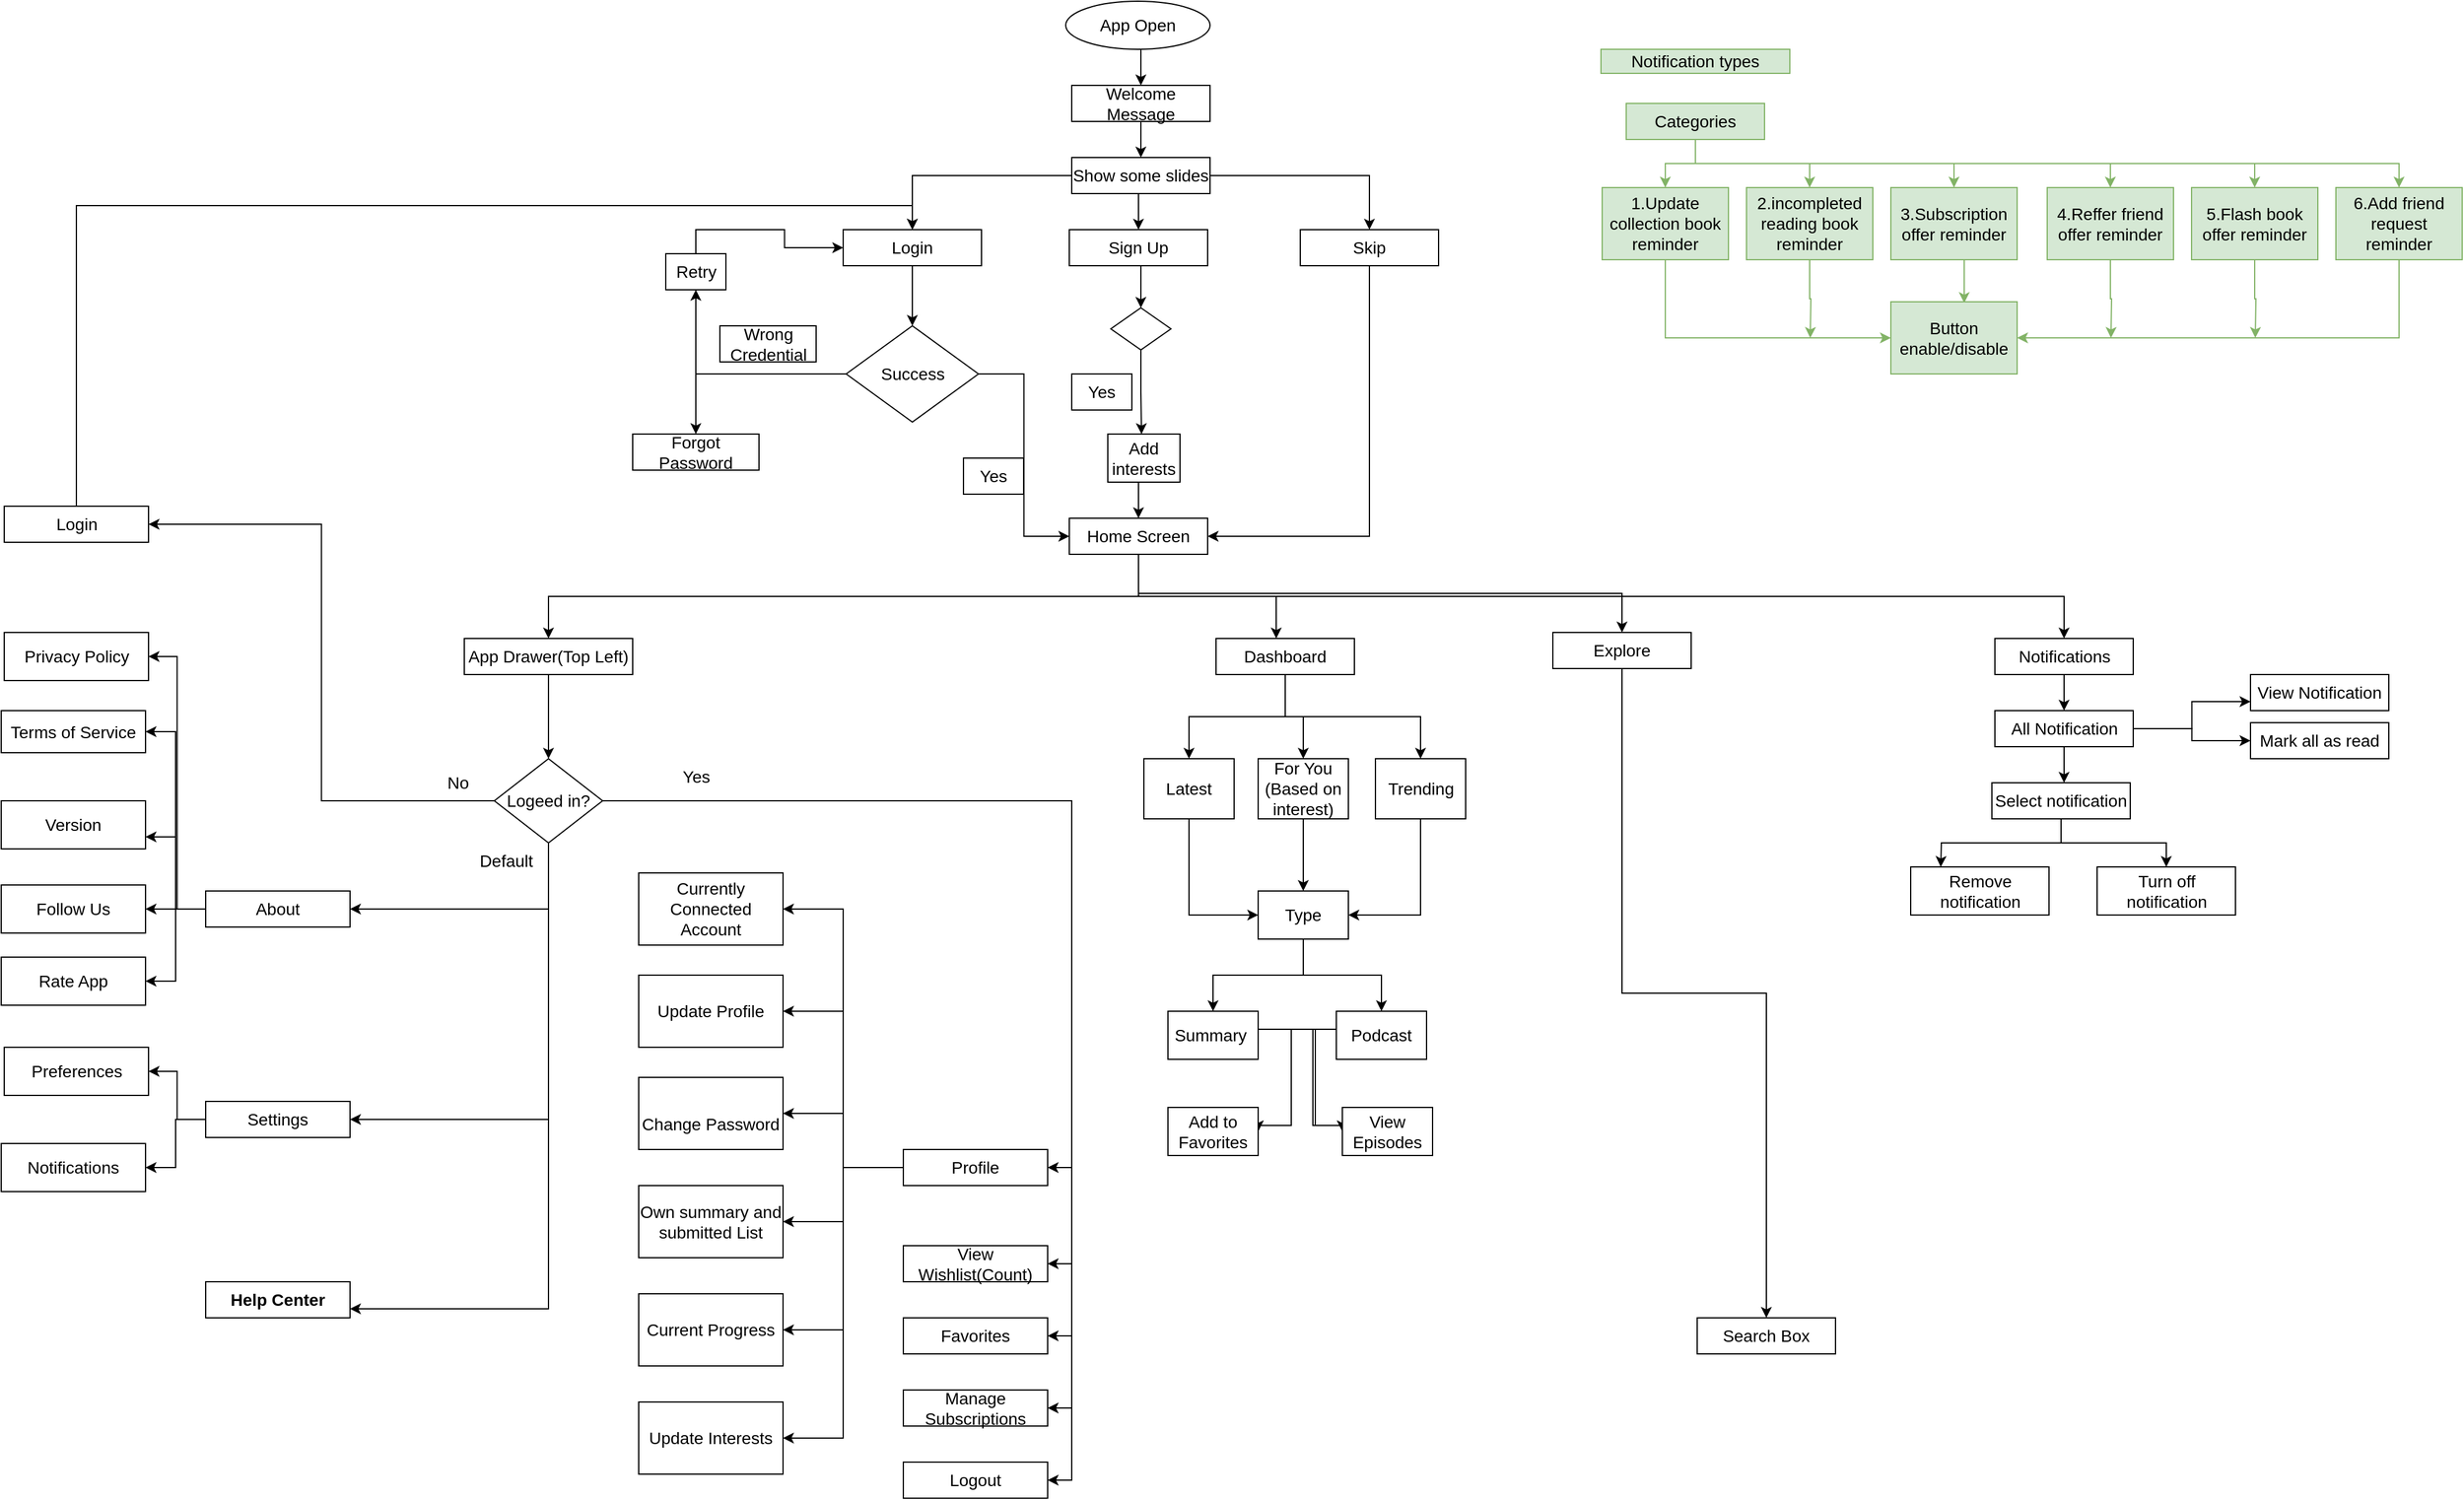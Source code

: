<mxfile version="14.8.5" type="github">
  <diagram id="t7YS_TH_fgyImCrVqkUV" name="Page-1">
    <mxGraphModel dx="3612" dy="1235" grid="1" gridSize="10" guides="1" tooltips="1" connect="1" arrows="1" fold="1" page="1" pageScale="1" pageWidth="1600" pageHeight="2000" math="0" shadow="0">
      <root>
        <mxCell id="0" />
        <mxCell id="1" parent="0" />
        <mxCell id="bzh6Z4zs26yQEtlKFoZD-1" style="edgeStyle=orthogonalEdgeStyle;rounded=0;orthogonalLoop=1;jettySize=auto;html=1;exitX=0.5;exitY=1;exitDx=0;exitDy=0;entryX=0.5;entryY=0;entryDx=0;entryDy=0;fontSize=14;labelBorderColor=none;" parent="1" source="bzh6Z4zs26yQEtlKFoZD-2" target="bzh6Z4zs26yQEtlKFoZD-4" edge="1">
          <mxGeometry relative="1" as="geometry" />
        </mxCell>
        <mxCell id="bzh6Z4zs26yQEtlKFoZD-2" value="&lt;font style=&quot;font-size: 14px;&quot;&gt;App Open&lt;/font&gt;" style="ellipse;whiteSpace=wrap;html=1;fontSize=14;labelBorderColor=none;" parent="1" vertex="1">
          <mxGeometry x="-85" y="40" width="120" height="40" as="geometry" />
        </mxCell>
        <mxCell id="bzh6Z4zs26yQEtlKFoZD-3" style="edgeStyle=orthogonalEdgeStyle;rounded=0;orthogonalLoop=1;jettySize=auto;html=1;exitX=0.5;exitY=1;exitDx=0;exitDy=0;entryX=0.5;entryY=0;entryDx=0;entryDy=0;fontSize=14;labelBorderColor=none;" parent="1" source="bzh6Z4zs26yQEtlKFoZD-4" target="bzh6Z4zs26yQEtlKFoZD-13" edge="1">
          <mxGeometry relative="1" as="geometry" />
        </mxCell>
        <mxCell id="bzh6Z4zs26yQEtlKFoZD-4" value="Welcome Message" style="rounded=0;whiteSpace=wrap;html=1;fontSize=14;labelBorderColor=none;" parent="1" vertex="1">
          <mxGeometry x="-80" y="110" width="115" height="30" as="geometry" />
        </mxCell>
        <mxCell id="bzh6Z4zs26yQEtlKFoZD-51" style="edgeStyle=orthogonalEdgeStyle;rounded=0;orthogonalLoop=1;jettySize=auto;html=1;exitX=0.5;exitY=1;exitDx=0;exitDy=0;entryX=0.5;entryY=0;entryDx=0;entryDy=0;fontSize=14;labelBorderColor=none;" parent="1" source="bzh6Z4zs26yQEtlKFoZD-6" target="bzh6Z4zs26yQEtlKFoZD-42" edge="1">
          <mxGeometry relative="1" as="geometry" />
        </mxCell>
        <mxCell id="bzh6Z4zs26yQEtlKFoZD-6" value="Sign Up" style="rounded=0;whiteSpace=wrap;html=1;fontSize=14;labelBorderColor=none;" parent="1" vertex="1">
          <mxGeometry x="-82" y="230" width="115" height="30" as="geometry" />
        </mxCell>
        <mxCell id="bzh6Z4zs26yQEtlKFoZD-28" style="edgeStyle=orthogonalEdgeStyle;rounded=0;orthogonalLoop=1;jettySize=auto;html=1;exitX=0.5;exitY=1;exitDx=0;exitDy=0;entryX=0.5;entryY=0;entryDx=0;entryDy=0;fontSize=14;labelBorderColor=none;" parent="1" source="bzh6Z4zs26yQEtlKFoZD-8" target="bzh6Z4zs26yQEtlKFoZD-14" edge="1">
          <mxGeometry relative="1" as="geometry" />
        </mxCell>
        <mxCell id="bzh6Z4zs26yQEtlKFoZD-8" value="Login" style="rounded=0;whiteSpace=wrap;html=1;fontSize=14;labelBorderColor=none;" parent="1" vertex="1">
          <mxGeometry x="-270" y="230" width="115" height="30" as="geometry" />
        </mxCell>
        <mxCell id="bzh6Z4zs26yQEtlKFoZD-56" style="edgeStyle=orthogonalEdgeStyle;rounded=0;orthogonalLoop=1;jettySize=auto;html=1;exitX=0.5;exitY=1;exitDx=0;exitDy=0;entryX=1;entryY=0.5;entryDx=0;entryDy=0;fontSize=14;labelBorderColor=none;" parent="1" source="bzh6Z4zs26yQEtlKFoZD-9" target="bzh6Z4zs26yQEtlKFoZD-15" edge="1">
          <mxGeometry relative="1" as="geometry" />
        </mxCell>
        <mxCell id="bzh6Z4zs26yQEtlKFoZD-9" value="Skip" style="rounded=0;whiteSpace=wrap;html=1;fontSize=14;labelBorderColor=none;" parent="1" vertex="1">
          <mxGeometry x="110" y="230" width="115" height="30" as="geometry" />
        </mxCell>
        <mxCell id="bzh6Z4zs26yQEtlKFoZD-10" style="edgeStyle=orthogonalEdgeStyle;rounded=0;orthogonalLoop=1;jettySize=auto;html=1;exitX=0.5;exitY=1;exitDx=0;exitDy=0;entryX=0.5;entryY=0;entryDx=0;entryDy=0;fontSize=14;labelBorderColor=none;" parent="1" source="bzh6Z4zs26yQEtlKFoZD-13" target="bzh6Z4zs26yQEtlKFoZD-6" edge="1">
          <mxGeometry relative="1" as="geometry" />
        </mxCell>
        <mxCell id="bzh6Z4zs26yQEtlKFoZD-11" style="edgeStyle=orthogonalEdgeStyle;rounded=0;orthogonalLoop=1;jettySize=auto;html=1;exitX=0;exitY=0.5;exitDx=0;exitDy=0;fontSize=14;labelBorderColor=none;" parent="1" source="bzh6Z4zs26yQEtlKFoZD-13" target="bzh6Z4zs26yQEtlKFoZD-8" edge="1">
          <mxGeometry relative="1" as="geometry" />
        </mxCell>
        <mxCell id="bzh6Z4zs26yQEtlKFoZD-12" style="edgeStyle=orthogonalEdgeStyle;rounded=0;orthogonalLoop=1;jettySize=auto;html=1;exitX=1;exitY=0.5;exitDx=0;exitDy=0;entryX=0.5;entryY=0;entryDx=0;entryDy=0;fontSize=14;labelBorderColor=none;" parent="1" source="bzh6Z4zs26yQEtlKFoZD-13" target="bzh6Z4zs26yQEtlKFoZD-9" edge="1">
          <mxGeometry relative="1" as="geometry" />
        </mxCell>
        <mxCell id="bzh6Z4zs26yQEtlKFoZD-13" value="Show some slides" style="rounded=0;whiteSpace=wrap;html=1;fontSize=14;labelBorderColor=none;" parent="1" vertex="1">
          <mxGeometry x="-80" y="170" width="115" height="30" as="geometry" />
        </mxCell>
        <mxCell id="bzh6Z4zs26yQEtlKFoZD-29" style="edgeStyle=orthogonalEdgeStyle;rounded=0;orthogonalLoop=1;jettySize=auto;html=1;exitX=1;exitY=0.5;exitDx=0;exitDy=0;entryX=0;entryY=0.5;entryDx=0;entryDy=0;fontSize=14;labelBorderColor=none;" parent="1" source="bzh6Z4zs26yQEtlKFoZD-14" target="bzh6Z4zs26yQEtlKFoZD-15" edge="1">
          <mxGeometry relative="1" as="geometry" />
        </mxCell>
        <mxCell id="bzh6Z4zs26yQEtlKFoZD-38" style="edgeStyle=orthogonalEdgeStyle;rounded=0;orthogonalLoop=1;jettySize=auto;html=1;exitX=0;exitY=0.5;exitDx=0;exitDy=0;entryX=0.5;entryY=1;entryDx=0;entryDy=0;fontSize=14;labelBorderColor=none;" parent="1" source="bzh6Z4zs26yQEtlKFoZD-14" target="bzh6Z4zs26yQEtlKFoZD-24" edge="1">
          <mxGeometry relative="1" as="geometry" />
        </mxCell>
        <mxCell id="bzh6Z4zs26yQEtlKFoZD-41" style="edgeStyle=orthogonalEdgeStyle;rounded=0;orthogonalLoop=1;jettySize=auto;html=1;exitX=0;exitY=0.5;exitDx=0;exitDy=0;entryX=0.5;entryY=0;entryDx=0;entryDy=0;fontSize=14;labelBorderColor=none;" parent="1" source="bzh6Z4zs26yQEtlKFoZD-14" target="bzh6Z4zs26yQEtlKFoZD-20" edge="1">
          <mxGeometry relative="1" as="geometry" />
        </mxCell>
        <mxCell id="bzh6Z4zs26yQEtlKFoZD-14" value="Success" style="rhombus;whiteSpace=wrap;html=1;fontSize=14;labelBorderColor=none;" parent="1" vertex="1">
          <mxGeometry x="-267.5" y="310" width="110" height="80" as="geometry" />
        </mxCell>
        <mxCell id="bzh6Z4zs26yQEtlKFoZD-48" style="edgeStyle=orthogonalEdgeStyle;rounded=0;orthogonalLoop=1;jettySize=auto;html=1;exitX=0.5;exitY=1;exitDx=0;exitDy=0;entryX=0.435;entryY=0;entryDx=0;entryDy=0;entryPerimeter=0;fontSize=14;labelBorderColor=none;" parent="1" source="bzh6Z4zs26yQEtlKFoZD-15" target="bzh6Z4zs26yQEtlKFoZD-17" edge="1">
          <mxGeometry relative="1" as="geometry" />
        </mxCell>
        <mxCell id="bzh6Z4zs26yQEtlKFoZD-49" style="edgeStyle=orthogonalEdgeStyle;rounded=0;orthogonalLoop=1;jettySize=auto;html=1;exitX=0.5;exitY=1;exitDx=0;exitDy=0;entryX=0.5;entryY=0;entryDx=0;entryDy=0;fontSize=14;labelBorderColor=none;" parent="1" source="bzh6Z4zs26yQEtlKFoZD-15" target="bzh6Z4zs26yQEtlKFoZD-18" edge="1">
          <mxGeometry relative="1" as="geometry" />
        </mxCell>
        <mxCell id="bzh6Z4zs26yQEtlKFoZD-50" style="edgeStyle=orthogonalEdgeStyle;rounded=0;orthogonalLoop=1;jettySize=auto;html=1;exitX=0.5;exitY=1;exitDx=0;exitDy=0;fontSize=14;labelBorderColor=none;" parent="1" source="bzh6Z4zs26yQEtlKFoZD-15" target="bzh6Z4zs26yQEtlKFoZD-19" edge="1">
          <mxGeometry relative="1" as="geometry" />
        </mxCell>
        <mxCell id="jzZjJDRc0cQQ_kIJz3c9-16" style="edgeStyle=orthogonalEdgeStyle;rounded=0;orthogonalLoop=1;jettySize=auto;html=1;exitX=0.5;exitY=1;exitDx=0;exitDy=0;entryX=0.5;entryY=0;entryDx=0;entryDy=0;fontSize=14;labelBorderColor=none;" parent="1" source="bzh6Z4zs26yQEtlKFoZD-15" target="bzh6Z4zs26yQEtlKFoZD-16" edge="1">
          <mxGeometry relative="1" as="geometry" />
        </mxCell>
        <mxCell id="bzh6Z4zs26yQEtlKFoZD-15" value="Home Screen" style="rounded=0;whiteSpace=wrap;html=1;fontSize=14;labelBorderColor=none;" parent="1" vertex="1">
          <mxGeometry x="-82" y="470" width="115" height="30" as="geometry" />
        </mxCell>
        <mxCell id="jzZjJDRc0cQQ_kIJz3c9-20" style="edgeStyle=orthogonalEdgeStyle;rounded=0;orthogonalLoop=1;jettySize=auto;html=1;exitX=0.5;exitY=1;exitDx=0;exitDy=0;entryX=0.5;entryY=0;entryDx=0;entryDy=0;fontSize=14;labelBorderColor=none;" parent="1" source="bzh6Z4zs26yQEtlKFoZD-16" target="wYOs1hw6T_1-Dhefr2wr-110" edge="1">
          <mxGeometry relative="1" as="geometry" />
        </mxCell>
        <mxCell id="bzh6Z4zs26yQEtlKFoZD-16" value="App Drawer(Top Left)" style="rounded=0;whiteSpace=wrap;html=1;fontSize=14;labelBorderColor=none;" parent="1" vertex="1">
          <mxGeometry x="-585" y="570" width="140" height="30" as="geometry" />
        </mxCell>
        <mxCell id="bzh6Z4zs26yQEtlKFoZD-73" style="edgeStyle=orthogonalEdgeStyle;rounded=0;orthogonalLoop=1;jettySize=auto;html=1;exitX=0.5;exitY=1;exitDx=0;exitDy=0;entryX=0.5;entryY=0;entryDx=0;entryDy=0;fontSize=14;labelBorderColor=none;" parent="1" source="bzh6Z4zs26yQEtlKFoZD-17" target="bzh6Z4zs26yQEtlKFoZD-57" edge="1">
          <mxGeometry relative="1" as="geometry" />
        </mxCell>
        <mxCell id="bzh6Z4zs26yQEtlKFoZD-74" style="edgeStyle=orthogonalEdgeStyle;rounded=0;orthogonalLoop=1;jettySize=auto;html=1;exitX=0.5;exitY=1;exitDx=0;exitDy=0;entryX=0.5;entryY=0;entryDx=0;entryDy=0;fontSize=14;labelBorderColor=none;" parent="1" source="bzh6Z4zs26yQEtlKFoZD-17" target="bzh6Z4zs26yQEtlKFoZD-58" edge="1">
          <mxGeometry relative="1" as="geometry" />
        </mxCell>
        <mxCell id="bzh6Z4zs26yQEtlKFoZD-75" style="edgeStyle=orthogonalEdgeStyle;rounded=0;orthogonalLoop=1;jettySize=auto;html=1;exitX=0.5;exitY=1;exitDx=0;exitDy=0;fontSize=14;labelBorderColor=none;" parent="1" source="bzh6Z4zs26yQEtlKFoZD-17" target="bzh6Z4zs26yQEtlKFoZD-59" edge="1">
          <mxGeometry relative="1" as="geometry" />
        </mxCell>
        <mxCell id="bzh6Z4zs26yQEtlKFoZD-17" value="Dashboard" style="rounded=0;whiteSpace=wrap;html=1;fontSize=14;labelBorderColor=none;" parent="1" vertex="1">
          <mxGeometry x="40" y="570" width="115" height="30" as="geometry" />
        </mxCell>
        <mxCell id="jzZjJDRc0cQQ_kIJz3c9-71" style="edgeStyle=orthogonalEdgeStyle;rounded=0;orthogonalLoop=1;jettySize=auto;html=1;exitX=0.5;exitY=1;exitDx=0;exitDy=0;entryX=0.5;entryY=0;entryDx=0;entryDy=0;fontSize=14;labelBorderColor=none;" parent="1" source="bzh6Z4zs26yQEtlKFoZD-18" target="jzZjJDRc0cQQ_kIJz3c9-70" edge="1">
          <mxGeometry relative="1" as="geometry" />
        </mxCell>
        <mxCell id="bzh6Z4zs26yQEtlKFoZD-18" value="Explore&lt;br style=&quot;font-size: 14px;&quot;&gt;" style="rounded=0;whiteSpace=wrap;html=1;fontSize=14;labelBorderColor=none;" parent="1" vertex="1">
          <mxGeometry x="320" y="565" width="115" height="30" as="geometry" />
        </mxCell>
        <mxCell id="3H9cu1yrekagmBGRHgR9-22" style="edgeStyle=orthogonalEdgeStyle;rounded=0;orthogonalLoop=1;jettySize=auto;html=1;exitX=0.5;exitY=1;exitDx=0;exitDy=0;entryX=0.5;entryY=0;entryDx=0;entryDy=0;fontSize=14;labelBorderColor=none;" parent="1" source="bzh6Z4zs26yQEtlKFoZD-19" target="3H9cu1yrekagmBGRHgR9-21" edge="1">
          <mxGeometry relative="1" as="geometry" />
        </mxCell>
        <mxCell id="bzh6Z4zs26yQEtlKFoZD-19" value="Notifications" style="rounded=0;whiteSpace=wrap;html=1;fontSize=14;labelBorderColor=none;" parent="1" vertex="1">
          <mxGeometry x="687.5" y="570" width="115" height="30" as="geometry" />
        </mxCell>
        <mxCell id="bzh6Z4zs26yQEtlKFoZD-20" value="Forgot Password" style="rounded=0;whiteSpace=wrap;html=1;fontSize=14;labelBorderColor=none;" parent="1" vertex="1">
          <mxGeometry x="-445" y="400" width="105" height="30" as="geometry" />
        </mxCell>
        <mxCell id="bzh6Z4zs26yQEtlKFoZD-39" style="edgeStyle=orthogonalEdgeStyle;rounded=0;orthogonalLoop=1;jettySize=auto;html=1;exitX=0.5;exitY=0;exitDx=0;exitDy=0;entryX=0;entryY=0.5;entryDx=0;entryDy=0;fontSize=14;labelBorderColor=none;" parent="1" source="bzh6Z4zs26yQEtlKFoZD-24" target="bzh6Z4zs26yQEtlKFoZD-8" edge="1">
          <mxGeometry relative="1" as="geometry" />
        </mxCell>
        <mxCell id="bzh6Z4zs26yQEtlKFoZD-24" value="Retry" style="rounded=0;whiteSpace=wrap;html=1;fontSize=14;labelBorderColor=none;" parent="1" vertex="1">
          <mxGeometry x="-417.5" y="250" width="50" height="30" as="geometry" />
        </mxCell>
        <mxCell id="bzh6Z4zs26yQEtlKFoZD-33" value="Yes" style="rounded=0;whiteSpace=wrap;html=1;fontSize=14;labelBorderColor=none;" parent="1" vertex="1">
          <mxGeometry x="-170" y="420" width="50" height="30" as="geometry" />
        </mxCell>
        <mxCell id="bzh6Z4zs26yQEtlKFoZD-37" value="Wrong Credential" style="rounded=0;whiteSpace=wrap;html=1;fontSize=14;labelBorderColor=none;" parent="1" vertex="1">
          <mxGeometry x="-372.5" y="310" width="80" height="30" as="geometry" />
        </mxCell>
        <mxCell id="bzh6Z4zs26yQEtlKFoZD-55" style="edgeStyle=orthogonalEdgeStyle;rounded=0;orthogonalLoop=1;jettySize=auto;html=1;exitX=0.5;exitY=1;exitDx=0;exitDy=0;entryX=0.467;entryY=0;entryDx=0;entryDy=0;entryPerimeter=0;fontSize=14;labelBorderColor=none;" parent="1" source="bzh6Z4zs26yQEtlKFoZD-42" target="bzh6Z4zs26yQEtlKFoZD-53" edge="1">
          <mxGeometry relative="1" as="geometry">
            <mxPoint x="-22" y="390" as="targetPoint" />
          </mxGeometry>
        </mxCell>
        <mxCell id="bzh6Z4zs26yQEtlKFoZD-42" value="" style="rhombus;whiteSpace=wrap;html=1;fontSize=14;labelBorderColor=none;" parent="1" vertex="1">
          <mxGeometry x="-47.5" y="295" width="50" height="35" as="geometry" />
        </mxCell>
        <mxCell id="bzh6Z4zs26yQEtlKFoZD-46" value="Yes" style="rounded=0;whiteSpace=wrap;html=1;fontSize=14;labelBorderColor=none;" parent="1" vertex="1">
          <mxGeometry x="-80" y="350" width="50" height="30" as="geometry" />
        </mxCell>
        <mxCell id="bzh6Z4zs26yQEtlKFoZD-54" style="edgeStyle=orthogonalEdgeStyle;rounded=0;orthogonalLoop=1;jettySize=auto;html=1;exitX=0.5;exitY=1;exitDx=0;exitDy=0;entryX=0.5;entryY=0;entryDx=0;entryDy=0;fontSize=14;labelBorderColor=none;" parent="1" source="bzh6Z4zs26yQEtlKFoZD-53" target="bzh6Z4zs26yQEtlKFoZD-15" edge="1">
          <mxGeometry relative="1" as="geometry" />
        </mxCell>
        <mxCell id="bzh6Z4zs26yQEtlKFoZD-53" value="Add interests" style="rounded=0;whiteSpace=wrap;html=1;fontSize=14;labelBorderColor=none;" parent="1" vertex="1">
          <mxGeometry x="-50" y="400" width="60" height="40" as="geometry" />
        </mxCell>
        <mxCell id="bzh6Z4zs26yQEtlKFoZD-67" style="edgeStyle=orthogonalEdgeStyle;rounded=0;orthogonalLoop=1;jettySize=auto;html=1;exitX=0.5;exitY=1;exitDx=0;exitDy=0;entryX=0;entryY=0.5;entryDx=0;entryDy=0;fontSize=14;labelBorderColor=none;" parent="1" source="bzh6Z4zs26yQEtlKFoZD-57" target="bzh6Z4zs26yQEtlKFoZD-66" edge="1">
          <mxGeometry relative="1" as="geometry" />
        </mxCell>
        <mxCell id="bzh6Z4zs26yQEtlKFoZD-57" value="Latest" style="rounded=0;whiteSpace=wrap;html=1;fontSize=14;labelBorderColor=none;" parent="1" vertex="1">
          <mxGeometry x="-20" y="670" width="75" height="50" as="geometry" />
        </mxCell>
        <mxCell id="bzh6Z4zs26yQEtlKFoZD-68" style="edgeStyle=orthogonalEdgeStyle;rounded=0;orthogonalLoop=1;jettySize=auto;html=1;exitX=0.5;exitY=1;exitDx=0;exitDy=0;entryX=0.5;entryY=0;entryDx=0;entryDy=0;fontSize=14;labelBorderColor=none;" parent="1" source="bzh6Z4zs26yQEtlKFoZD-58" target="bzh6Z4zs26yQEtlKFoZD-66" edge="1">
          <mxGeometry relative="1" as="geometry" />
        </mxCell>
        <mxCell id="bzh6Z4zs26yQEtlKFoZD-58" value="For You&lt;br style=&quot;font-size: 14px;&quot;&gt;(Based on interest)" style="rounded=0;whiteSpace=wrap;html=1;fontSize=14;labelBorderColor=none;" parent="1" vertex="1">
          <mxGeometry x="75" y="670" width="75" height="50" as="geometry" />
        </mxCell>
        <mxCell id="bzh6Z4zs26yQEtlKFoZD-69" style="edgeStyle=orthogonalEdgeStyle;rounded=0;orthogonalLoop=1;jettySize=auto;html=1;exitX=0.5;exitY=1;exitDx=0;exitDy=0;entryX=1;entryY=0.5;entryDx=0;entryDy=0;fontSize=14;labelBorderColor=none;" parent="1" source="bzh6Z4zs26yQEtlKFoZD-59" target="bzh6Z4zs26yQEtlKFoZD-66" edge="1">
          <mxGeometry relative="1" as="geometry" />
        </mxCell>
        <mxCell id="bzh6Z4zs26yQEtlKFoZD-59" value="Trending" style="rounded=0;whiteSpace=wrap;html=1;fontSize=14;labelBorderColor=none;" parent="1" vertex="1">
          <mxGeometry x="172.5" y="670" width="75" height="50" as="geometry" />
        </mxCell>
        <mxCell id="wD42XLYMJ8Ef5kfF9NE--7" style="edgeStyle=orthogonalEdgeStyle;rounded=0;orthogonalLoop=1;jettySize=auto;html=1;exitX=1;exitY=0.25;exitDx=0;exitDy=0;entryX=1;entryY=0.5;entryDx=0;entryDy=0;" edge="1" parent="1" source="bzh6Z4zs26yQEtlKFoZD-60" target="wD42XLYMJ8Ef5kfF9NE--1">
          <mxGeometry relative="1" as="geometry">
            <Array as="points">
              <mxPoint x="75.5" y="895" />
              <mxPoint x="102.5" y="895" />
              <mxPoint x="102.5" y="975" />
            </Array>
          </mxGeometry>
        </mxCell>
        <mxCell id="wD42XLYMJ8Ef5kfF9NE--9" style="edgeStyle=orthogonalEdgeStyle;rounded=0;orthogonalLoop=1;jettySize=auto;html=1;exitX=1;exitY=0.25;exitDx=0;exitDy=0;entryX=0;entryY=0.5;entryDx=0;entryDy=0;" edge="1" parent="1" source="bzh6Z4zs26yQEtlKFoZD-60" target="wD42XLYMJ8Ef5kfF9NE--2">
          <mxGeometry relative="1" as="geometry">
            <Array as="points">
              <mxPoint x="72.5" y="888" />
              <mxPoint x="72.5" y="895" />
              <mxPoint x="122.5" y="895" />
              <mxPoint x="122.5" y="975" />
            </Array>
          </mxGeometry>
        </mxCell>
        <mxCell id="bzh6Z4zs26yQEtlKFoZD-60" value="Summary&lt;span style=&quot;white-space: pre; font-size: 14px;&quot;&gt; &lt;/span&gt;" style="rounded=0;whiteSpace=wrap;html=1;fontSize=14;labelBorderColor=none;" parent="1" vertex="1">
          <mxGeometry y="880" width="75" height="40" as="geometry" />
        </mxCell>
        <mxCell id="wD42XLYMJ8Ef5kfF9NE--8" style="edgeStyle=orthogonalEdgeStyle;rounded=0;orthogonalLoop=1;jettySize=auto;html=1;exitX=0;exitY=0.5;exitDx=0;exitDy=0;entryX=1;entryY=0.5;entryDx=0;entryDy=0;" edge="1" parent="1" source="bzh6Z4zs26yQEtlKFoZD-61" target="wD42XLYMJ8Ef5kfF9NE--1">
          <mxGeometry relative="1" as="geometry">
            <Array as="points">
              <mxPoint x="102.5" y="895" />
              <mxPoint x="102.5" y="975" />
            </Array>
          </mxGeometry>
        </mxCell>
        <mxCell id="wD42XLYMJ8Ef5kfF9NE--10" style="edgeStyle=orthogonalEdgeStyle;rounded=0;orthogonalLoop=1;jettySize=auto;html=1;exitX=0;exitY=0.25;exitDx=0;exitDy=0;entryX=0;entryY=0.5;entryDx=0;entryDy=0;" edge="1" parent="1" source="bzh6Z4zs26yQEtlKFoZD-61" target="wD42XLYMJ8Ef5kfF9NE--2">
          <mxGeometry relative="1" as="geometry">
            <Array as="points">
              <mxPoint x="140.5" y="895" />
              <mxPoint x="120.5" y="895" />
              <mxPoint x="120.5" y="975" />
            </Array>
          </mxGeometry>
        </mxCell>
        <mxCell id="bzh6Z4zs26yQEtlKFoZD-61" value="Podcast" style="rounded=0;whiteSpace=wrap;html=1;fontSize=14;labelBorderColor=none;" parent="1" vertex="1">
          <mxGeometry x="140" y="880" width="75" height="40" as="geometry" />
        </mxCell>
        <mxCell id="bzh6Z4zs26yQEtlKFoZD-71" style="edgeStyle=orthogonalEdgeStyle;rounded=0;orthogonalLoop=1;jettySize=auto;html=1;exitX=0.5;exitY=1;exitDx=0;exitDy=0;entryX=0.5;entryY=0;entryDx=0;entryDy=0;fontSize=14;labelBorderColor=none;" parent="1" source="bzh6Z4zs26yQEtlKFoZD-66" target="bzh6Z4zs26yQEtlKFoZD-60" edge="1">
          <mxGeometry relative="1" as="geometry" />
        </mxCell>
        <mxCell id="bzh6Z4zs26yQEtlKFoZD-72" style="edgeStyle=orthogonalEdgeStyle;rounded=0;orthogonalLoop=1;jettySize=auto;html=1;exitX=0.5;exitY=1;exitDx=0;exitDy=0;entryX=0.5;entryY=0;entryDx=0;entryDy=0;fontSize=14;labelBorderColor=none;" parent="1" source="bzh6Z4zs26yQEtlKFoZD-66" target="bzh6Z4zs26yQEtlKFoZD-61" edge="1">
          <mxGeometry relative="1" as="geometry" />
        </mxCell>
        <mxCell id="bzh6Z4zs26yQEtlKFoZD-66" value="Type" style="rounded=0;whiteSpace=wrap;html=1;fontSize=14;labelBorderColor=none;" parent="1" vertex="1">
          <mxGeometry x="75" y="780" width="75" height="40" as="geometry" />
        </mxCell>
        <mxCell id="3H9cu1yrekagmBGRHgR9-43" style="edgeStyle=orthogonalEdgeStyle;rounded=0;orthogonalLoop=1;jettySize=auto;html=1;exitX=0.5;exitY=1;exitDx=0;exitDy=0;entryX=0;entryY=0.5;entryDx=0;entryDy=0;fillColor=#d5e8d4;strokeColor=#82b366;fontSize=14;labelBorderColor=none;" parent="1" source="3H9cu1yrekagmBGRHgR9-2" target="3H9cu1yrekagmBGRHgR9-13" edge="1">
          <mxGeometry relative="1" as="geometry" />
        </mxCell>
        <mxCell id="3H9cu1yrekagmBGRHgR9-2" value="1.Update collection book reminder" style="rounded=0;whiteSpace=wrap;html=1;fontSize=14;fillColor=#d5e8d4;strokeColor=#82b366;labelBorderColor=none;" parent="1" vertex="1">
          <mxGeometry x="361" y="195" width="105" height="60" as="geometry" />
        </mxCell>
        <mxCell id="3H9cu1yrekagmBGRHgR9-3" style="edgeStyle=orthogonalEdgeStyle;rounded=0;orthogonalLoop=1;jettySize=auto;html=1;exitX=0.5;exitY=1;exitDx=0;exitDy=0;fillColor=#d5e8d4;strokeColor=#82b366;fontSize=14;labelBorderColor=none;" parent="1" source="3H9cu1yrekagmBGRHgR9-4" edge="1">
          <mxGeometry relative="1" as="geometry">
            <mxPoint x="534" y="320" as="targetPoint" />
          </mxGeometry>
        </mxCell>
        <mxCell id="3H9cu1yrekagmBGRHgR9-4" value="2.incompleted reading book reminder" style="rounded=0;whiteSpace=wrap;html=1;fontSize=14;fillColor=#d5e8d4;strokeColor=#82b366;labelBorderColor=none;" parent="1" vertex="1">
          <mxGeometry x="481" y="195" width="105" height="60" as="geometry" />
        </mxCell>
        <mxCell id="3H9cu1yrekagmBGRHgR9-5" style="edgeStyle=orthogonalEdgeStyle;rounded=0;orthogonalLoop=1;jettySize=auto;html=1;exitX=0.5;exitY=1;exitDx=0;exitDy=0;entryX=0.581;entryY=0.017;entryDx=0;entryDy=0;entryPerimeter=0;fillColor=#d5e8d4;strokeColor=#82b366;fontSize=14;labelBorderColor=none;" parent="1" source="3H9cu1yrekagmBGRHgR9-6" edge="1">
          <mxGeometry relative="1" as="geometry">
            <mxPoint x="662.005" y="291.02" as="targetPoint" />
          </mxGeometry>
        </mxCell>
        <mxCell id="3H9cu1yrekagmBGRHgR9-6" value="3.Subscription offer reminder" style="rounded=0;whiteSpace=wrap;html=1;fontSize=14;fillColor=#d5e8d4;strokeColor=#82b366;labelBorderColor=none;" parent="1" vertex="1">
          <mxGeometry x="601" y="195" width="105" height="60" as="geometry" />
        </mxCell>
        <mxCell id="3H9cu1yrekagmBGRHgR9-7" style="edgeStyle=orthogonalEdgeStyle;rounded=0;orthogonalLoop=1;jettySize=auto;html=1;exitX=0.5;exitY=1;exitDx=0;exitDy=0;fillColor=#d5e8d4;strokeColor=#82b366;fontSize=14;labelBorderColor=none;" parent="1" source="3H9cu1yrekagmBGRHgR9-8" edge="1">
          <mxGeometry relative="1" as="geometry">
            <mxPoint x="784" y="320" as="targetPoint" />
          </mxGeometry>
        </mxCell>
        <mxCell id="3H9cu1yrekagmBGRHgR9-8" value="4.Reffer friend offer reminder" style="rounded=0;whiteSpace=wrap;html=1;fontSize=14;fillColor=#d5e8d4;strokeColor=#82b366;labelBorderColor=none;" parent="1" vertex="1">
          <mxGeometry x="731" y="195" width="105" height="60" as="geometry" />
        </mxCell>
        <mxCell id="3H9cu1yrekagmBGRHgR9-9" style="edgeStyle=orthogonalEdgeStyle;rounded=0;orthogonalLoop=1;jettySize=auto;html=1;exitX=0.5;exitY=1;exitDx=0;exitDy=0;fillColor=#d5e8d4;strokeColor=#82b366;fontSize=14;labelBorderColor=none;" parent="1" source="3H9cu1yrekagmBGRHgR9-10" edge="1">
          <mxGeometry relative="1" as="geometry">
            <mxPoint x="904" y="320" as="targetPoint" />
          </mxGeometry>
        </mxCell>
        <mxCell id="3H9cu1yrekagmBGRHgR9-10" value="5.Flash book offer reminder" style="rounded=0;whiteSpace=wrap;html=1;fontSize=14;fillColor=#d5e8d4;strokeColor=#82b366;labelBorderColor=none;" parent="1" vertex="1">
          <mxGeometry x="851" y="195" width="105" height="60" as="geometry" />
        </mxCell>
        <mxCell id="3H9cu1yrekagmBGRHgR9-44" style="edgeStyle=orthogonalEdgeStyle;rounded=0;orthogonalLoop=1;jettySize=auto;html=1;exitX=0.5;exitY=1;exitDx=0;exitDy=0;entryX=1;entryY=0.5;entryDx=0;entryDy=0;fillColor=#d5e8d4;strokeColor=#82b366;fontSize=14;labelBorderColor=none;" parent="1" source="3H9cu1yrekagmBGRHgR9-12" target="3H9cu1yrekagmBGRHgR9-13" edge="1">
          <mxGeometry relative="1" as="geometry" />
        </mxCell>
        <mxCell id="3H9cu1yrekagmBGRHgR9-12" value="6.Add friend request reminder" style="rounded=0;whiteSpace=wrap;html=1;fontSize=14;fillColor=#d5e8d4;strokeColor=#82b366;labelBorderColor=none;" parent="1" vertex="1">
          <mxGeometry x="971" y="195" width="105" height="60" as="geometry" />
        </mxCell>
        <mxCell id="3H9cu1yrekagmBGRHgR9-13" value="Button&lt;br style=&quot;font-size: 14px;&quot;&gt;enable/disable" style="rounded=0;whiteSpace=wrap;html=1;fontSize=14;fillColor=#d5e8d4;strokeColor=#82b366;labelBorderColor=none;" parent="1" vertex="1">
          <mxGeometry x="601" y="290" width="105" height="60" as="geometry" />
        </mxCell>
        <mxCell id="3H9cu1yrekagmBGRHgR9-15" style="edgeStyle=orthogonalEdgeStyle;rounded=0;orthogonalLoop=1;jettySize=auto;html=1;exitX=0.5;exitY=1;exitDx=0;exitDy=0;entryX=0.5;entryY=0;entryDx=0;entryDy=0;fillColor=#d5e8d4;strokeColor=#82b366;fontSize=14;labelBorderColor=none;" parent="1" source="3H9cu1yrekagmBGRHgR9-14" target="3H9cu1yrekagmBGRHgR9-12" edge="1">
          <mxGeometry relative="1" as="geometry" />
        </mxCell>
        <mxCell id="3H9cu1yrekagmBGRHgR9-16" style="edgeStyle=orthogonalEdgeStyle;rounded=0;orthogonalLoop=1;jettySize=auto;html=1;exitX=0.5;exitY=1;exitDx=0;exitDy=0;entryX=0.5;entryY=0;entryDx=0;entryDy=0;fillColor=#d5e8d4;strokeColor=#82b366;fontSize=14;labelBorderColor=none;" parent="1" source="3H9cu1yrekagmBGRHgR9-14" target="3H9cu1yrekagmBGRHgR9-2" edge="1">
          <mxGeometry relative="1" as="geometry" />
        </mxCell>
        <mxCell id="3H9cu1yrekagmBGRHgR9-17" style="edgeStyle=orthogonalEdgeStyle;rounded=0;orthogonalLoop=1;jettySize=auto;html=1;exitX=0.5;exitY=1;exitDx=0;exitDy=0;entryX=0.5;entryY=0;entryDx=0;entryDy=0;fillColor=#d5e8d4;strokeColor=#82b366;fontSize=14;labelBorderColor=none;" parent="1" source="3H9cu1yrekagmBGRHgR9-14" target="3H9cu1yrekagmBGRHgR9-4" edge="1">
          <mxGeometry relative="1" as="geometry" />
        </mxCell>
        <mxCell id="3H9cu1yrekagmBGRHgR9-18" style="edgeStyle=orthogonalEdgeStyle;rounded=0;orthogonalLoop=1;jettySize=auto;html=1;exitX=0.5;exitY=1;exitDx=0;exitDy=0;entryX=0.5;entryY=0;entryDx=0;entryDy=0;fillColor=#d5e8d4;strokeColor=#82b366;fontSize=14;labelBorderColor=none;" parent="1" source="3H9cu1yrekagmBGRHgR9-14" target="3H9cu1yrekagmBGRHgR9-6" edge="1">
          <mxGeometry relative="1" as="geometry" />
        </mxCell>
        <mxCell id="3H9cu1yrekagmBGRHgR9-19" style="edgeStyle=orthogonalEdgeStyle;rounded=0;orthogonalLoop=1;jettySize=auto;html=1;exitX=0.5;exitY=1;exitDx=0;exitDy=0;entryX=0.5;entryY=0;entryDx=0;entryDy=0;fillColor=#d5e8d4;strokeColor=#82b366;fontSize=14;labelBorderColor=none;" parent="1" source="3H9cu1yrekagmBGRHgR9-14" target="3H9cu1yrekagmBGRHgR9-8" edge="1">
          <mxGeometry relative="1" as="geometry" />
        </mxCell>
        <mxCell id="3H9cu1yrekagmBGRHgR9-20" style="edgeStyle=orthogonalEdgeStyle;rounded=0;orthogonalLoop=1;jettySize=auto;html=1;exitX=0.5;exitY=1;exitDx=0;exitDy=0;entryX=0.5;entryY=0;entryDx=0;entryDy=0;fillColor=#d5e8d4;strokeColor=#82b366;fontSize=14;labelBorderColor=none;" parent="1" source="3H9cu1yrekagmBGRHgR9-14" target="3H9cu1yrekagmBGRHgR9-10" edge="1">
          <mxGeometry relative="1" as="geometry" />
        </mxCell>
        <mxCell id="3H9cu1yrekagmBGRHgR9-14" value="Categories" style="rounded=0;whiteSpace=wrap;html=1;fontSize=14;fillColor=#d5e8d4;strokeColor=#82b366;labelBorderColor=none;" parent="1" vertex="1">
          <mxGeometry x="381" y="125" width="115" height="30" as="geometry" />
        </mxCell>
        <mxCell id="3H9cu1yrekagmBGRHgR9-23" style="edgeStyle=orthogonalEdgeStyle;rounded=0;orthogonalLoop=1;jettySize=auto;html=1;exitX=0.5;exitY=1;exitDx=0;exitDy=0;fontSize=14;labelBorderColor=none;" parent="1" source="3H9cu1yrekagmBGRHgR9-21" edge="1">
          <mxGeometry relative="1" as="geometry">
            <mxPoint x="745" y="690" as="targetPoint" />
          </mxGeometry>
        </mxCell>
        <mxCell id="3H9cu1yrekagmBGRHgR9-41" style="edgeStyle=orthogonalEdgeStyle;rounded=0;orthogonalLoop=1;jettySize=auto;html=1;exitX=1;exitY=0.5;exitDx=0;exitDy=0;entryX=0;entryY=0.5;entryDx=0;entryDy=0;fontSize=14;labelBorderColor=none;" parent="1" source="3H9cu1yrekagmBGRHgR9-21" target="3H9cu1yrekagmBGRHgR9-40" edge="1">
          <mxGeometry relative="1" as="geometry" />
        </mxCell>
        <mxCell id="3H9cu1yrekagmBGRHgR9-42" style="edgeStyle=orthogonalEdgeStyle;rounded=0;orthogonalLoop=1;jettySize=auto;html=1;exitX=1;exitY=0.5;exitDx=0;exitDy=0;entryX=0;entryY=0.75;entryDx=0;entryDy=0;fontSize=14;labelBorderColor=none;" parent="1" source="3H9cu1yrekagmBGRHgR9-21" target="3H9cu1yrekagmBGRHgR9-38" edge="1">
          <mxGeometry relative="1" as="geometry" />
        </mxCell>
        <mxCell id="3H9cu1yrekagmBGRHgR9-21" value="All Notification" style="rounded=0;whiteSpace=wrap;html=1;fontSize=14;labelBorderColor=none;" parent="1" vertex="1">
          <mxGeometry x="687.5" y="630" width="115" height="30" as="geometry" />
        </mxCell>
        <mxCell id="3H9cu1yrekagmBGRHgR9-30" style="edgeStyle=orthogonalEdgeStyle;rounded=0;orthogonalLoop=1;jettySize=auto;html=1;exitX=0.5;exitY=1;exitDx=0;exitDy=0;entryX=0.5;entryY=0;entryDx=0;entryDy=0;fontSize=14;labelBorderColor=none;" parent="1" source="3H9cu1yrekagmBGRHgR9-24" edge="1">
          <mxGeometry relative="1" as="geometry">
            <mxPoint x="642.5" y="760" as="targetPoint" />
          </mxGeometry>
        </mxCell>
        <mxCell id="3H9cu1yrekagmBGRHgR9-34" style="edgeStyle=orthogonalEdgeStyle;rounded=0;orthogonalLoop=1;jettySize=auto;html=1;exitX=0.5;exitY=1;exitDx=0;exitDy=0;entryX=0.5;entryY=0;entryDx=0;entryDy=0;fontSize=14;labelBorderColor=none;" parent="1" source="3H9cu1yrekagmBGRHgR9-24" target="3H9cu1yrekagmBGRHgR9-28" edge="1">
          <mxGeometry relative="1" as="geometry" />
        </mxCell>
        <mxCell id="3H9cu1yrekagmBGRHgR9-24" value="Select notification" style="rounded=0;whiteSpace=wrap;html=1;fontSize=14;labelBorderColor=none;" parent="1" vertex="1">
          <mxGeometry x="685" y="690" width="115" height="30" as="geometry" />
        </mxCell>
        <mxCell id="3H9cu1yrekagmBGRHgR9-27" value="Remove notification" style="rounded=0;whiteSpace=wrap;html=1;fontSize=14;labelBorderColor=none;" parent="1" vertex="1">
          <mxGeometry x="617.5" y="760" width="115" height="40" as="geometry" />
        </mxCell>
        <mxCell id="3H9cu1yrekagmBGRHgR9-28" value="Turn off notification" style="rounded=0;whiteSpace=wrap;html=1;fontSize=14;labelBorderColor=none;" parent="1" vertex="1">
          <mxGeometry x="772.5" y="760" width="115" height="40" as="geometry" />
        </mxCell>
        <mxCell id="3H9cu1yrekagmBGRHgR9-38" value="View Notification" style="rounded=0;whiteSpace=wrap;html=1;fontSize=14;labelBorderColor=none;" parent="1" vertex="1">
          <mxGeometry x="900" y="600" width="115" height="30" as="geometry" />
        </mxCell>
        <mxCell id="3H9cu1yrekagmBGRHgR9-40" value="Mark all as read" style="rounded=0;whiteSpace=wrap;html=1;fontSize=14;labelBorderColor=none;" parent="1" vertex="1">
          <mxGeometry x="900" y="640" width="115" height="30" as="geometry" />
        </mxCell>
        <mxCell id="jzZjJDRc0cQQ_kIJz3c9-30" style="edgeStyle=orthogonalEdgeStyle;rounded=0;orthogonalLoop=1;jettySize=auto;html=1;exitX=0;exitY=0.5;exitDx=0;exitDy=0;entryX=1;entryY=0.5;entryDx=0;entryDy=0;fontSize=14;labelBorderColor=none;" parent="1" source="wYOs1hw6T_1-Dhefr2wr-104" target="wYOs1hw6T_1-Dhefr2wr-114" edge="1">
          <mxGeometry relative="1" as="geometry" />
        </mxCell>
        <mxCell id="jzZjJDRc0cQQ_kIJz3c9-31" style="edgeStyle=orthogonalEdgeStyle;rounded=0;orthogonalLoop=1;jettySize=auto;html=1;exitX=0;exitY=0.5;exitDx=0;exitDy=0;entryX=1;entryY=0.5;entryDx=0;entryDy=0;fontSize=14;labelBorderColor=none;" parent="1" source="wYOs1hw6T_1-Dhefr2wr-104" target="wYOs1hw6T_1-Dhefr2wr-115" edge="1">
          <mxGeometry relative="1" as="geometry" />
        </mxCell>
        <mxCell id="jzZjJDRc0cQQ_kIJz3c9-32" style="edgeStyle=orthogonalEdgeStyle;rounded=0;orthogonalLoop=1;jettySize=auto;html=1;exitX=0;exitY=0.5;exitDx=0;exitDy=0;entryX=1;entryY=0.5;entryDx=0;entryDy=0;fontSize=14;labelBorderColor=none;" parent="1" source="wYOs1hw6T_1-Dhefr2wr-104" target="wYOs1hw6T_1-Dhefr2wr-116" edge="1">
          <mxGeometry relative="1" as="geometry" />
        </mxCell>
        <mxCell id="jzZjJDRc0cQQ_kIJz3c9-33" style="edgeStyle=orthogonalEdgeStyle;rounded=0;orthogonalLoop=1;jettySize=auto;html=1;exitX=0;exitY=0.5;exitDx=0;exitDy=0;entryX=1;entryY=0.5;entryDx=0;entryDy=0;fontSize=14;labelBorderColor=none;" parent="1" source="wYOs1hw6T_1-Dhefr2wr-104" target="wYOs1hw6T_1-Dhefr2wr-117" edge="1">
          <mxGeometry relative="1" as="geometry" />
        </mxCell>
        <mxCell id="jzZjJDRc0cQQ_kIJz3c9-34" style="edgeStyle=orthogonalEdgeStyle;rounded=0;orthogonalLoop=1;jettySize=auto;html=1;exitX=0;exitY=0.5;exitDx=0;exitDy=0;entryX=1;entryY=0.5;entryDx=0;entryDy=0;fontSize=14;labelBorderColor=none;" parent="1" source="wYOs1hw6T_1-Dhefr2wr-104" target="wYOs1hw6T_1-Dhefr2wr-118" edge="1">
          <mxGeometry relative="1" as="geometry" />
        </mxCell>
        <mxCell id="jzZjJDRc0cQQ_kIJz3c9-35" style="edgeStyle=orthogonalEdgeStyle;rounded=0;orthogonalLoop=1;jettySize=auto;html=1;exitX=0;exitY=0.5;exitDx=0;exitDy=0;entryX=1;entryY=0.5;entryDx=0;entryDy=0;fontSize=14;labelBorderColor=none;" parent="1" source="wYOs1hw6T_1-Dhefr2wr-104" target="wYOs1hw6T_1-Dhefr2wr-119" edge="1">
          <mxGeometry relative="1" as="geometry" />
        </mxCell>
        <mxCell id="wYOs1hw6T_1-Dhefr2wr-104" value="Profile" style="rounded=0;whiteSpace=wrap;html=1;fontSize=14;labelBorderColor=none;" parent="1" vertex="1">
          <mxGeometry x="-220" y="995" width="120" height="30" as="geometry" />
        </mxCell>
        <mxCell id="jzZjJDRc0cQQ_kIJz3c9-47" style="edgeStyle=orthogonalEdgeStyle;rounded=0;orthogonalLoop=1;jettySize=auto;html=1;exitX=1;exitY=0.5;exitDx=0;exitDy=0;entryX=1;entryY=0.5;entryDx=0;entryDy=0;fontSize=14;labelBorderColor=none;" parent="1" source="wYOs1hw6T_1-Dhefr2wr-110" target="wYOs1hw6T_1-Dhefr2wr-104" edge="1">
          <mxGeometry relative="1" as="geometry" />
        </mxCell>
        <mxCell id="jzZjJDRc0cQQ_kIJz3c9-48" style="edgeStyle=orthogonalEdgeStyle;rounded=0;orthogonalLoop=1;jettySize=auto;html=1;exitX=1;exitY=0.5;exitDx=0;exitDy=0;entryX=1;entryY=0.5;entryDx=0;entryDy=0;fontSize=14;labelBorderColor=none;" parent="1" source="wYOs1hw6T_1-Dhefr2wr-110" target="wYOs1hw6T_1-Dhefr2wr-120" edge="1">
          <mxGeometry relative="1" as="geometry" />
        </mxCell>
        <mxCell id="jzZjJDRc0cQQ_kIJz3c9-49" style="edgeStyle=orthogonalEdgeStyle;rounded=0;orthogonalLoop=1;jettySize=auto;html=1;exitX=1;exitY=0.5;exitDx=0;exitDy=0;entryX=1;entryY=0.5;entryDx=0;entryDy=0;fontSize=14;labelBorderColor=none;" parent="1" source="wYOs1hw6T_1-Dhefr2wr-110" target="wYOs1hw6T_1-Dhefr2wr-121" edge="1">
          <mxGeometry relative="1" as="geometry" />
        </mxCell>
        <mxCell id="jzZjJDRc0cQQ_kIJz3c9-50" style="edgeStyle=orthogonalEdgeStyle;rounded=0;orthogonalLoop=1;jettySize=auto;html=1;exitX=1;exitY=0.5;exitDx=0;exitDy=0;entryX=1;entryY=0.5;entryDx=0;entryDy=0;fontSize=14;labelBorderColor=none;" parent="1" source="wYOs1hw6T_1-Dhefr2wr-110" target="wYOs1hw6T_1-Dhefr2wr-122" edge="1">
          <mxGeometry relative="1" as="geometry" />
        </mxCell>
        <mxCell id="jzZjJDRc0cQQ_kIJz3c9-51" style="edgeStyle=orthogonalEdgeStyle;rounded=0;orthogonalLoop=1;jettySize=auto;html=1;exitX=1;exitY=0.5;exitDx=0;exitDy=0;entryX=1;entryY=0.5;entryDx=0;entryDy=0;fontSize=14;labelBorderColor=none;" parent="1" source="wYOs1hw6T_1-Dhefr2wr-110" target="wYOs1hw6T_1-Dhefr2wr-144" edge="1">
          <mxGeometry relative="1" as="geometry">
            <mxPoint x="-367.5" y="710" as="sourcePoint" />
          </mxGeometry>
        </mxCell>
        <mxCell id="uprouUlh7f-jBEpIt8Fq-1" style="edgeStyle=orthogonalEdgeStyle;rounded=0;orthogonalLoop=1;jettySize=auto;html=1;exitX=0.5;exitY=1;exitDx=0;exitDy=0;entryX=1;entryY=0.75;entryDx=0;entryDy=0;fontSize=14;" parent="1" source="wYOs1hw6T_1-Dhefr2wr-110" target="jzZjJDRc0cQQ_kIJz3c9-4" edge="1">
          <mxGeometry relative="1" as="geometry" />
        </mxCell>
        <mxCell id="uprouUlh7f-jBEpIt8Fq-2" style="edgeStyle=orthogonalEdgeStyle;rounded=0;orthogonalLoop=1;jettySize=auto;html=1;exitX=0.5;exitY=1;exitDx=0;exitDy=0;entryX=1;entryY=0.5;entryDx=0;entryDy=0;fontSize=14;" parent="1" source="wYOs1hw6T_1-Dhefr2wr-110" target="wYOs1hw6T_1-Dhefr2wr-134" edge="1">
          <mxGeometry relative="1" as="geometry" />
        </mxCell>
        <mxCell id="uprouUlh7f-jBEpIt8Fq-3" style="edgeStyle=orthogonalEdgeStyle;rounded=0;orthogonalLoop=1;jettySize=auto;html=1;exitX=0.5;exitY=1;exitDx=0;exitDy=0;entryX=1;entryY=0.5;entryDx=0;entryDy=0;fontSize=14;" parent="1" source="wYOs1hw6T_1-Dhefr2wr-110" target="wYOs1hw6T_1-Dhefr2wr-126" edge="1">
          <mxGeometry relative="1" as="geometry" />
        </mxCell>
        <mxCell id="uprouUlh7f-jBEpIt8Fq-6" style="edgeStyle=orthogonalEdgeStyle;rounded=0;orthogonalLoop=1;jettySize=auto;html=1;exitX=0;exitY=0.5;exitDx=0;exitDy=0;entryX=1;entryY=0.5;entryDx=0;entryDy=0;fontSize=14;" parent="1" source="wYOs1hw6T_1-Dhefr2wr-110" target="jzZjJDRc0cQQ_kIJz3c9-72" edge="1">
          <mxGeometry relative="1" as="geometry" />
        </mxCell>
        <mxCell id="wYOs1hw6T_1-Dhefr2wr-110" value="&lt;font style=&quot;font-size: 14px;&quot;&gt;Logeed in?&lt;/font&gt;" style="rhombus;whiteSpace=wrap;html=1;fontSize=14;labelBorderColor=none;" parent="1" vertex="1">
          <mxGeometry x="-560" y="670" width="90" height="70" as="geometry" />
        </mxCell>
        <mxCell id="wYOs1hw6T_1-Dhefr2wr-114" value="&lt;span style=&quot;font-family: arial; background-color: transparent; vertical-align: baseline; font-size: 14px;&quot; id=&quot;docs-internal-guid-65e44283-7fff-332e-ddae-ba773afecb36&quot;&gt;&lt;font style=&quot;font-size: 14px;&quot;&gt;Currently Connected Account&lt;/font&gt;&lt;/span&gt;" style="rounded=0;whiteSpace=wrap;html=1;fontSize=14;labelBorderColor=none;" parent="1" vertex="1">
          <mxGeometry x="-440" y="765" width="120" height="60" as="geometry" />
        </mxCell>
        <mxCell id="wYOs1hw6T_1-Dhefr2wr-115" value="&lt;span style=&quot;font-family: arial; background-color: transparent; vertical-align: baseline; font-size: 14px;&quot; id=&quot;docs-internal-guid-409847eb-7fff-2cc2-aeb9-99d91bac9836&quot;&gt;&lt;font style=&quot;font-size: 14px;&quot;&gt;Update Profile&lt;/font&gt;&lt;/span&gt;" style="rounded=0;whiteSpace=wrap;html=1;fontSize=14;labelBorderColor=none;" parent="1" vertex="1">
          <mxGeometry x="-440" y="850" width="120" height="60" as="geometry" />
        </mxCell>
        <mxCell id="wYOs1hw6T_1-Dhefr2wr-116" value="&lt;font style=&quot;font-size: 14px;&quot;&gt;&lt;br style=&quot;font-size: 14px;&quot;&gt;&lt;span style=&quot;font-family: arial; color: rgb(0, 0, 0); background-color: transparent; font-weight: 400; font-style: normal; font-variant: normal; text-decoration: none; vertical-align: baseline; font-size: 14px;&quot; id=&quot;docs-internal-guid-08b172d0-7fff-ef7b-7c4d-0ef4d547f844&quot;&gt;Change Password&lt;/span&gt;&lt;br style=&quot;font-size: 14px;&quot;&gt;&lt;/font&gt;" style="rounded=0;whiteSpace=wrap;html=1;fontSize=14;labelBorderColor=none;" parent="1" vertex="1">
          <mxGeometry x="-440" y="935" width="120" height="60" as="geometry" />
        </mxCell>
        <mxCell id="wYOs1hw6T_1-Dhefr2wr-117" value="&lt;span style=&quot;font-family: arial; background-color: transparent; vertical-align: baseline; font-size: 14px;&quot; id=&quot;docs-internal-guid-f730657b-7fff-4be1-4865-114f0b5c857f&quot;&gt;&lt;font style=&quot;font-size: 14px;&quot;&gt;Own summary and submitted List&lt;/font&gt;&lt;/span&gt;" style="rounded=0;whiteSpace=wrap;html=1;fontSize=14;labelBorderColor=none;" parent="1" vertex="1">
          <mxGeometry x="-440" y="1025" width="120" height="60" as="geometry" />
        </mxCell>
        <mxCell id="wYOs1hw6T_1-Dhefr2wr-118" value="&lt;span style=&quot;font-family: arial; background-color: transparent; vertical-align: baseline; font-size: 14px;&quot; id=&quot;docs-internal-guid-634fcec9-7fff-eb4a-65f7-642e70b6d12d&quot;&gt;&lt;font style=&quot;font-size: 14px;&quot;&gt;Current Progress&lt;/font&gt;&lt;/span&gt;" style="rounded=0;whiteSpace=wrap;html=1;fontSize=14;labelBorderColor=none;" parent="1" vertex="1">
          <mxGeometry x="-440" y="1115" width="120" height="60" as="geometry" />
        </mxCell>
        <mxCell id="wYOs1hw6T_1-Dhefr2wr-119" value="&lt;font face=&quot;arial&quot; style=&quot;font-size: 14px;&quot;&gt;Update Interests&lt;/font&gt;" style="rounded=0;whiteSpace=wrap;html=1;fontSize=14;labelBorderColor=none;" parent="1" vertex="1">
          <mxGeometry x="-440" y="1205" width="120" height="60" as="geometry" />
        </mxCell>
        <mxCell id="wYOs1hw6T_1-Dhefr2wr-120" value="&lt;span style=&quot;font-family: arial; background-color: transparent; vertical-align: baseline; font-size: 14px;&quot; id=&quot;docs-internal-guid-903117e0-7fff-71b1-bc98-bc9baa7d7a13&quot;&gt;&lt;font style=&quot;font-size: 14px;&quot;&gt;View Wishlist(Count)&lt;/font&gt;&lt;/span&gt;" style="rounded=0;whiteSpace=wrap;html=1;fontSize=14;labelBorderColor=none;" parent="1" vertex="1">
          <mxGeometry x="-220" y="1075" width="120" height="30" as="geometry" />
        </mxCell>
        <mxCell id="wYOs1hw6T_1-Dhefr2wr-121" value="&lt;span style=&quot;font-family: arial; background-color: transparent; vertical-align: baseline; font-size: 14px;&quot; id=&quot;docs-internal-guid-782dff86-7fff-73ee-3931-7d468f0932c7&quot;&gt;&lt;font style=&quot;font-size: 14px;&quot;&gt;Favorites&lt;/font&gt;&lt;/span&gt;" style="rounded=0;whiteSpace=wrap;html=1;fontSize=14;labelBorderColor=none;" parent="1" vertex="1">
          <mxGeometry x="-220" y="1135" width="120" height="30" as="geometry" />
        </mxCell>
        <mxCell id="wYOs1hw6T_1-Dhefr2wr-122" value="&lt;span style=&quot;font-family: arial; background-color: transparent; vertical-align: baseline; font-size: 14px;&quot; id=&quot;docs-internal-guid-4453dd02-7fff-08d9-fda8-3debc0077f14&quot;&gt;&lt;font style=&quot;font-size: 14px;&quot;&gt;Manage Subscriptions&lt;/font&gt;&lt;/span&gt;" style="rounded=0;whiteSpace=wrap;html=1;fontSize=14;labelBorderColor=none;" parent="1" vertex="1">
          <mxGeometry x="-220" y="1195" width="120" height="30" as="geometry" />
        </mxCell>
        <mxCell id="wYOs1hw6T_1-Dhefr2wr-123" style="edgeStyle=orthogonalEdgeStyle;rounded=0;orthogonalLoop=1;jettySize=auto;html=1;exitX=0.5;exitY=1;exitDx=0;exitDy=0;fontSize=14;labelBorderColor=none;" parent="1" source="wYOs1hw6T_1-Dhefr2wr-120" target="wYOs1hw6T_1-Dhefr2wr-120" edge="1">
          <mxGeometry relative="1" as="geometry" />
        </mxCell>
        <mxCell id="jzZjJDRc0cQQ_kIJz3c9-64" style="edgeStyle=orthogonalEdgeStyle;rounded=0;orthogonalLoop=1;jettySize=auto;html=1;exitX=0;exitY=0.5;exitDx=0;exitDy=0;entryX=1;entryY=0.5;entryDx=0;entryDy=0;fontSize=14;labelBorderColor=none;" parent="1" source="wYOs1hw6T_1-Dhefr2wr-126" target="wYOs1hw6T_1-Dhefr2wr-128" edge="1">
          <mxGeometry relative="1" as="geometry" />
        </mxCell>
        <mxCell id="jzZjJDRc0cQQ_kIJz3c9-65" style="edgeStyle=orthogonalEdgeStyle;rounded=0;orthogonalLoop=1;jettySize=auto;html=1;exitX=0;exitY=0.5;exitDx=0;exitDy=0;entryX=1;entryY=0.5;entryDx=0;entryDy=0;fontSize=14;labelBorderColor=none;" parent="1" source="wYOs1hw6T_1-Dhefr2wr-126" target="wYOs1hw6T_1-Dhefr2wr-127" edge="1">
          <mxGeometry relative="1" as="geometry" />
        </mxCell>
        <mxCell id="wYOs1hw6T_1-Dhefr2wr-126" value="&lt;span style=&quot;font-family: arial; background-color: transparent; vertical-align: baseline; font-size: 14px;&quot; id=&quot;docs-internal-guid-7bee5b74-7fff-d979-05ad-d3e87a958b2b&quot;&gt;&lt;font style=&quot;font-size: 14px;&quot;&gt;Settings&lt;/font&gt;&lt;/span&gt;" style="rounded=0;whiteSpace=wrap;html=1;fontSize=14;labelBorderColor=none;" parent="1" vertex="1">
          <mxGeometry x="-800" y="955" width="120" height="30" as="geometry" />
        </mxCell>
        <mxCell id="wYOs1hw6T_1-Dhefr2wr-127" value="&lt;span style=&quot;font-size: 14px; font-family: arial; background-color: transparent; vertical-align: baseline;&quot; id=&quot;docs-internal-guid-0cde6b7d-7fff-1bc2-cf97-82b760517d27&quot;&gt;Notifications&lt;/span&gt;" style="rounded=0;whiteSpace=wrap;html=1;fontSize=14;labelBorderColor=none;" parent="1" vertex="1">
          <mxGeometry x="-970" y="990" width="120" height="40" as="geometry" />
        </mxCell>
        <mxCell id="wYOs1hw6T_1-Dhefr2wr-128" value="&lt;span style=&quot;font-size: 14px; font-family: arial; color: rgb(0, 0, 0); background-color: transparent; font-weight: 400; font-style: normal; font-variant: normal; text-decoration: none; vertical-align: baseline;&quot; id=&quot;docs-internal-guid-4f560c2a-7fff-a2f6-218d-7510389782d2&quot;&gt;Preferences&lt;/span&gt;" style="rounded=0;whiteSpace=wrap;html=1;fontSize=14;labelBorderColor=none;" parent="1" vertex="1">
          <mxGeometry x="-967.5" y="910" width="120" height="40" as="geometry" />
        </mxCell>
        <mxCell id="jzZjJDRc0cQQ_kIJz3c9-24" style="edgeStyle=orthogonalEdgeStyle;rounded=0;orthogonalLoop=1;jettySize=auto;html=1;exitX=0;exitY=0.5;exitDx=0;exitDy=0;entryX=1;entryY=0.5;entryDx=0;entryDy=0;fontSize=14;labelBorderColor=none;" parent="1" source="wYOs1hw6T_1-Dhefr2wr-134" target="wYOs1hw6T_1-Dhefr2wr-135" edge="1">
          <mxGeometry relative="1" as="geometry" />
        </mxCell>
        <mxCell id="jzZjJDRc0cQQ_kIJz3c9-60" style="edgeStyle=orthogonalEdgeStyle;rounded=0;orthogonalLoop=1;jettySize=auto;html=1;exitX=0;exitY=0.5;exitDx=0;exitDy=0;entryX=1;entryY=0.5;entryDx=0;entryDy=0;fontSize=14;labelBorderColor=none;" parent="1" source="wYOs1hw6T_1-Dhefr2wr-134" target="wYOs1hw6T_1-Dhefr2wr-136" edge="1">
          <mxGeometry relative="1" as="geometry" />
        </mxCell>
        <mxCell id="jzZjJDRc0cQQ_kIJz3c9-61" style="edgeStyle=orthogonalEdgeStyle;rounded=0;orthogonalLoop=1;jettySize=auto;html=1;exitX=0;exitY=0.5;exitDx=0;exitDy=0;entryX=1;entryY=0.75;entryDx=0;entryDy=0;fontSize=14;labelBorderColor=none;" parent="1" source="wYOs1hw6T_1-Dhefr2wr-134" target="wYOs1hw6T_1-Dhefr2wr-137" edge="1">
          <mxGeometry relative="1" as="geometry" />
        </mxCell>
        <mxCell id="jzZjJDRc0cQQ_kIJz3c9-62" style="edgeStyle=orthogonalEdgeStyle;rounded=0;orthogonalLoop=1;jettySize=auto;html=1;exitX=0;exitY=0.5;exitDx=0;exitDy=0;entryX=1;entryY=0.5;entryDx=0;entryDy=0;fontSize=14;labelBorderColor=none;" parent="1" source="wYOs1hw6T_1-Dhefr2wr-134" target="wYOs1hw6T_1-Dhefr2wr-138" edge="1">
          <mxGeometry relative="1" as="geometry" />
        </mxCell>
        <mxCell id="jzZjJDRc0cQQ_kIJz3c9-63" style="edgeStyle=orthogonalEdgeStyle;rounded=0;orthogonalLoop=1;jettySize=auto;html=1;exitX=0;exitY=0.5;exitDx=0;exitDy=0;entryX=1;entryY=0.5;entryDx=0;entryDy=0;fontSize=14;labelBorderColor=none;" parent="1" source="wYOs1hw6T_1-Dhefr2wr-134" target="wYOs1hw6T_1-Dhefr2wr-139" edge="1">
          <mxGeometry relative="1" as="geometry" />
        </mxCell>
        <mxCell id="wYOs1hw6T_1-Dhefr2wr-134" value="&lt;span style=&quot;font-family: arial; background-color: transparent; vertical-align: baseline; font-size: 14px;&quot; id=&quot;docs-internal-guid-d14be29c-7fff-d73a-dcc5-bd1d11e58f45&quot;&gt;&lt;font style=&quot;font-size: 14px;&quot;&gt;About&lt;/font&gt;&lt;/span&gt;" style="rounded=0;whiteSpace=wrap;html=1;fontSize=14;labelBorderColor=none;" parent="1" vertex="1">
          <mxGeometry x="-800" y="780" width="120" height="30" as="geometry" />
        </mxCell>
        <mxCell id="wYOs1hw6T_1-Dhefr2wr-135" value="&lt;span style=&quot;font-family: arial; background-color: transparent; vertical-align: baseline; font-size: 14px;&quot; id=&quot;docs-internal-guid-602261ff-7fff-3757-f993-9a2d4871d25e&quot;&gt;&lt;font style=&quot;font-size: 14px;&quot;&gt;Privacy Policy&lt;/font&gt;&lt;/span&gt;" style="rounded=0;whiteSpace=wrap;html=1;fontSize=14;labelBorderColor=none;" parent="1" vertex="1">
          <mxGeometry x="-967.5" y="565" width="120" height="40" as="geometry" />
        </mxCell>
        <mxCell id="wYOs1hw6T_1-Dhefr2wr-136" value="&lt;span style=&quot;font-family: arial; background-color: transparent; vertical-align: baseline; font-size: 14px;&quot; id=&quot;docs-internal-guid-b72aa221-7fff-ebcf-56d5-abe154268393&quot;&gt;&lt;font style=&quot;font-size: 14px;&quot;&gt;Terms of Service&lt;/font&gt;&lt;/span&gt;" style="rounded=0;whiteSpace=wrap;html=1;fontSize=14;labelBorderColor=none;" parent="1" vertex="1">
          <mxGeometry x="-970" y="630" width="120" height="35" as="geometry" />
        </mxCell>
        <mxCell id="wYOs1hw6T_1-Dhefr2wr-137" value="&lt;span style=&quot;font-family: arial; background-color: transparent; vertical-align: baseline; font-size: 14px;&quot; id=&quot;docs-internal-guid-6229f248-7fff-383a-2ea3-e9755f648502&quot;&gt;&lt;font style=&quot;font-size: 14px;&quot;&gt;Version&lt;/font&gt;&lt;/span&gt;" style="rounded=0;whiteSpace=wrap;html=1;fontSize=14;labelBorderColor=none;" parent="1" vertex="1">
          <mxGeometry x="-970" y="705" width="120" height="40" as="geometry" />
        </mxCell>
        <mxCell id="wYOs1hw6T_1-Dhefr2wr-138" value="&lt;span style=&quot;font-family: arial; background-color: transparent; vertical-align: baseline; font-size: 14px;&quot; id=&quot;docs-internal-guid-7818c47c-7fff-75b6-cd96-94f05cfe4cc1&quot;&gt;&lt;font style=&quot;font-size: 14px;&quot;&gt;Follow Us&lt;/font&gt;&lt;/span&gt;" style="rounded=0;whiteSpace=wrap;html=1;fontSize=14;labelBorderColor=none;" parent="1" vertex="1">
          <mxGeometry x="-970" y="775" width="120" height="40" as="geometry" />
        </mxCell>
        <mxCell id="wYOs1hw6T_1-Dhefr2wr-139" value="&lt;font style=&quot;font-size: 14px;&quot;&gt;Rate App&lt;/font&gt;" style="rounded=0;whiteSpace=wrap;html=1;fontSize=14;labelBorderColor=none;" parent="1" vertex="1">
          <mxGeometry x="-970" y="835" width="120" height="40" as="geometry" />
        </mxCell>
        <mxCell id="wYOs1hw6T_1-Dhefr2wr-144" value="&lt;font style=&quot;font-size: 14px;&quot;&gt;Logout&lt;/font&gt;" style="rounded=0;whiteSpace=wrap;html=1;fontSize=14;labelBorderColor=none;" parent="1" vertex="1">
          <mxGeometry x="-220" y="1255" width="120" height="30" as="geometry" />
        </mxCell>
        <mxCell id="wYOs1hw6T_1-Dhefr2wr-151" value="&lt;font style=&quot;font-size: 14px;&quot;&gt;Notification types&lt;/font&gt;" style="text;html=1;strokeColor=#82b366;fillColor=#d5e8d4;align=center;verticalAlign=middle;whiteSpace=wrap;rounded=0;fontSize=14;labelBorderColor=none;" parent="1" vertex="1">
          <mxGeometry x="360" y="80" width="157" height="20" as="geometry" />
        </mxCell>
        <mxCell id="jzZjJDRc0cQQ_kIJz3c9-4" value="&lt;span style=&quot;font-family: arial; background-color: transparent; font-weight: 700; vertical-align: baseline; font-size: 14px;&quot; id=&quot;docs-internal-guid-f700fdf9-7fff-9322-6906-772962752fa2&quot;&gt;&lt;font style=&quot;font-size: 14px;&quot;&gt;Help Center&lt;/font&gt;&lt;/span&gt;" style="rounded=0;whiteSpace=wrap;html=1;fontSize=14;labelBorderColor=none;" parent="1" vertex="1">
          <mxGeometry x="-800" y="1105" width="120" height="30" as="geometry" />
        </mxCell>
        <mxCell id="jzZjJDRc0cQQ_kIJz3c9-46" value="Yes" style="text;html=1;strokeColor=none;fillColor=none;align=center;verticalAlign=middle;whiteSpace=wrap;rounded=0;fontSize=14;labelBorderColor=none;" parent="1" vertex="1">
          <mxGeometry x="-412.5" y="675" width="40" height="20" as="geometry" />
        </mxCell>
        <mxCell id="jzZjJDRc0cQQ_kIJz3c9-69" value="No" style="text;html=1;strokeColor=none;fillColor=none;align=center;verticalAlign=middle;whiteSpace=wrap;rounded=0;fontSize=14;labelBorderColor=none;" parent="1" vertex="1">
          <mxGeometry x="-610" y="680" width="40" height="20" as="geometry" />
        </mxCell>
        <mxCell id="jzZjJDRc0cQQ_kIJz3c9-70" value="Search Box" style="rounded=0;whiteSpace=wrap;html=1;fontSize=14;labelBorderColor=none;" parent="1" vertex="1">
          <mxGeometry x="440" y="1135" width="115" height="30" as="geometry" />
        </mxCell>
        <mxCell id="jzZjJDRc0cQQ_kIJz3c9-78" style="edgeStyle=orthogonalEdgeStyle;rounded=0;orthogonalLoop=1;jettySize=auto;html=1;exitX=0.5;exitY=0;exitDx=0;exitDy=0;entryX=0.5;entryY=0;entryDx=0;entryDy=0;fontSize=14;" parent="1" source="jzZjJDRc0cQQ_kIJz3c9-72" target="bzh6Z4zs26yQEtlKFoZD-8" edge="1">
          <mxGeometry relative="1" as="geometry" />
        </mxCell>
        <mxCell id="jzZjJDRc0cQQ_kIJz3c9-72" value="&lt;span style=&quot;font-family: arial; background-color: transparent; vertical-align: baseline; font-size: 14px;&quot; id=&quot;docs-internal-guid-d14be29c-7fff-d73a-dcc5-bd1d11e58f45&quot;&gt;&lt;font style=&quot;font-size: 14px;&quot;&gt;Login&lt;/font&gt;&lt;/span&gt;" style="rounded=0;whiteSpace=wrap;html=1;fontSize=14;labelBorderColor=none;" parent="1" vertex="1">
          <mxGeometry x="-967.5" y="460" width="120" height="30" as="geometry" />
        </mxCell>
        <mxCell id="uprouUlh7f-jBEpIt8Fq-4" value="Default" style="text;html=1;strokeColor=none;fillColor=none;align=center;verticalAlign=middle;whiteSpace=wrap;rounded=0;fontSize=14;labelBorderColor=none;" parent="1" vertex="1">
          <mxGeometry x="-580" y="745" width="60" height="20" as="geometry" />
        </mxCell>
        <mxCell id="wD42XLYMJ8Ef5kfF9NE--1" value="Add to Favorites" style="rounded=0;whiteSpace=wrap;html=1;fontSize=14;labelBorderColor=none;" vertex="1" parent="1">
          <mxGeometry y="960" width="75" height="40" as="geometry" />
        </mxCell>
        <mxCell id="wD42XLYMJ8Ef5kfF9NE--2" value="View Episodes" style="rounded=0;whiteSpace=wrap;html=1;fontSize=14;labelBorderColor=none;" vertex="1" parent="1">
          <mxGeometry x="145" y="960" width="75" height="40" as="geometry" />
        </mxCell>
      </root>
    </mxGraphModel>
  </diagram>
</mxfile>
